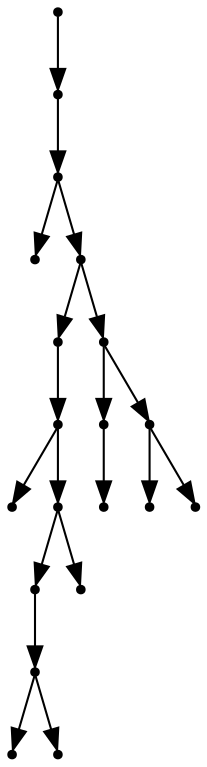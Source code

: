 digraph {
  19 [shape=point];
  18 [shape=point];
  17 [shape=point];
  0 [shape=point];
  16 [shape=point];
  9 [shape=point];
  8 [shape=point];
  1 [shape=point];
  7 [shape=point];
  5 [shape=point];
  4 [shape=point];
  2 [shape=point];
  3 [shape=point];
  6 [shape=point];
  15 [shape=point];
  11 [shape=point];
  10 [shape=point];
  14 [shape=point];
  12 [shape=point];
  13 [shape=point];
19 -> 18;
18 -> 17;
17 -> 0;
17 -> 16;
16 -> 9;
9 -> 8;
8 -> 1;
8 -> 7;
7 -> 5;
5 -> 4;
4 -> 2;
4 -> 3;
7 -> 6;
16 -> 15;
15 -> 11;
11 -> 10;
15 -> 14;
14 -> 12;
14 -> 13;
}
